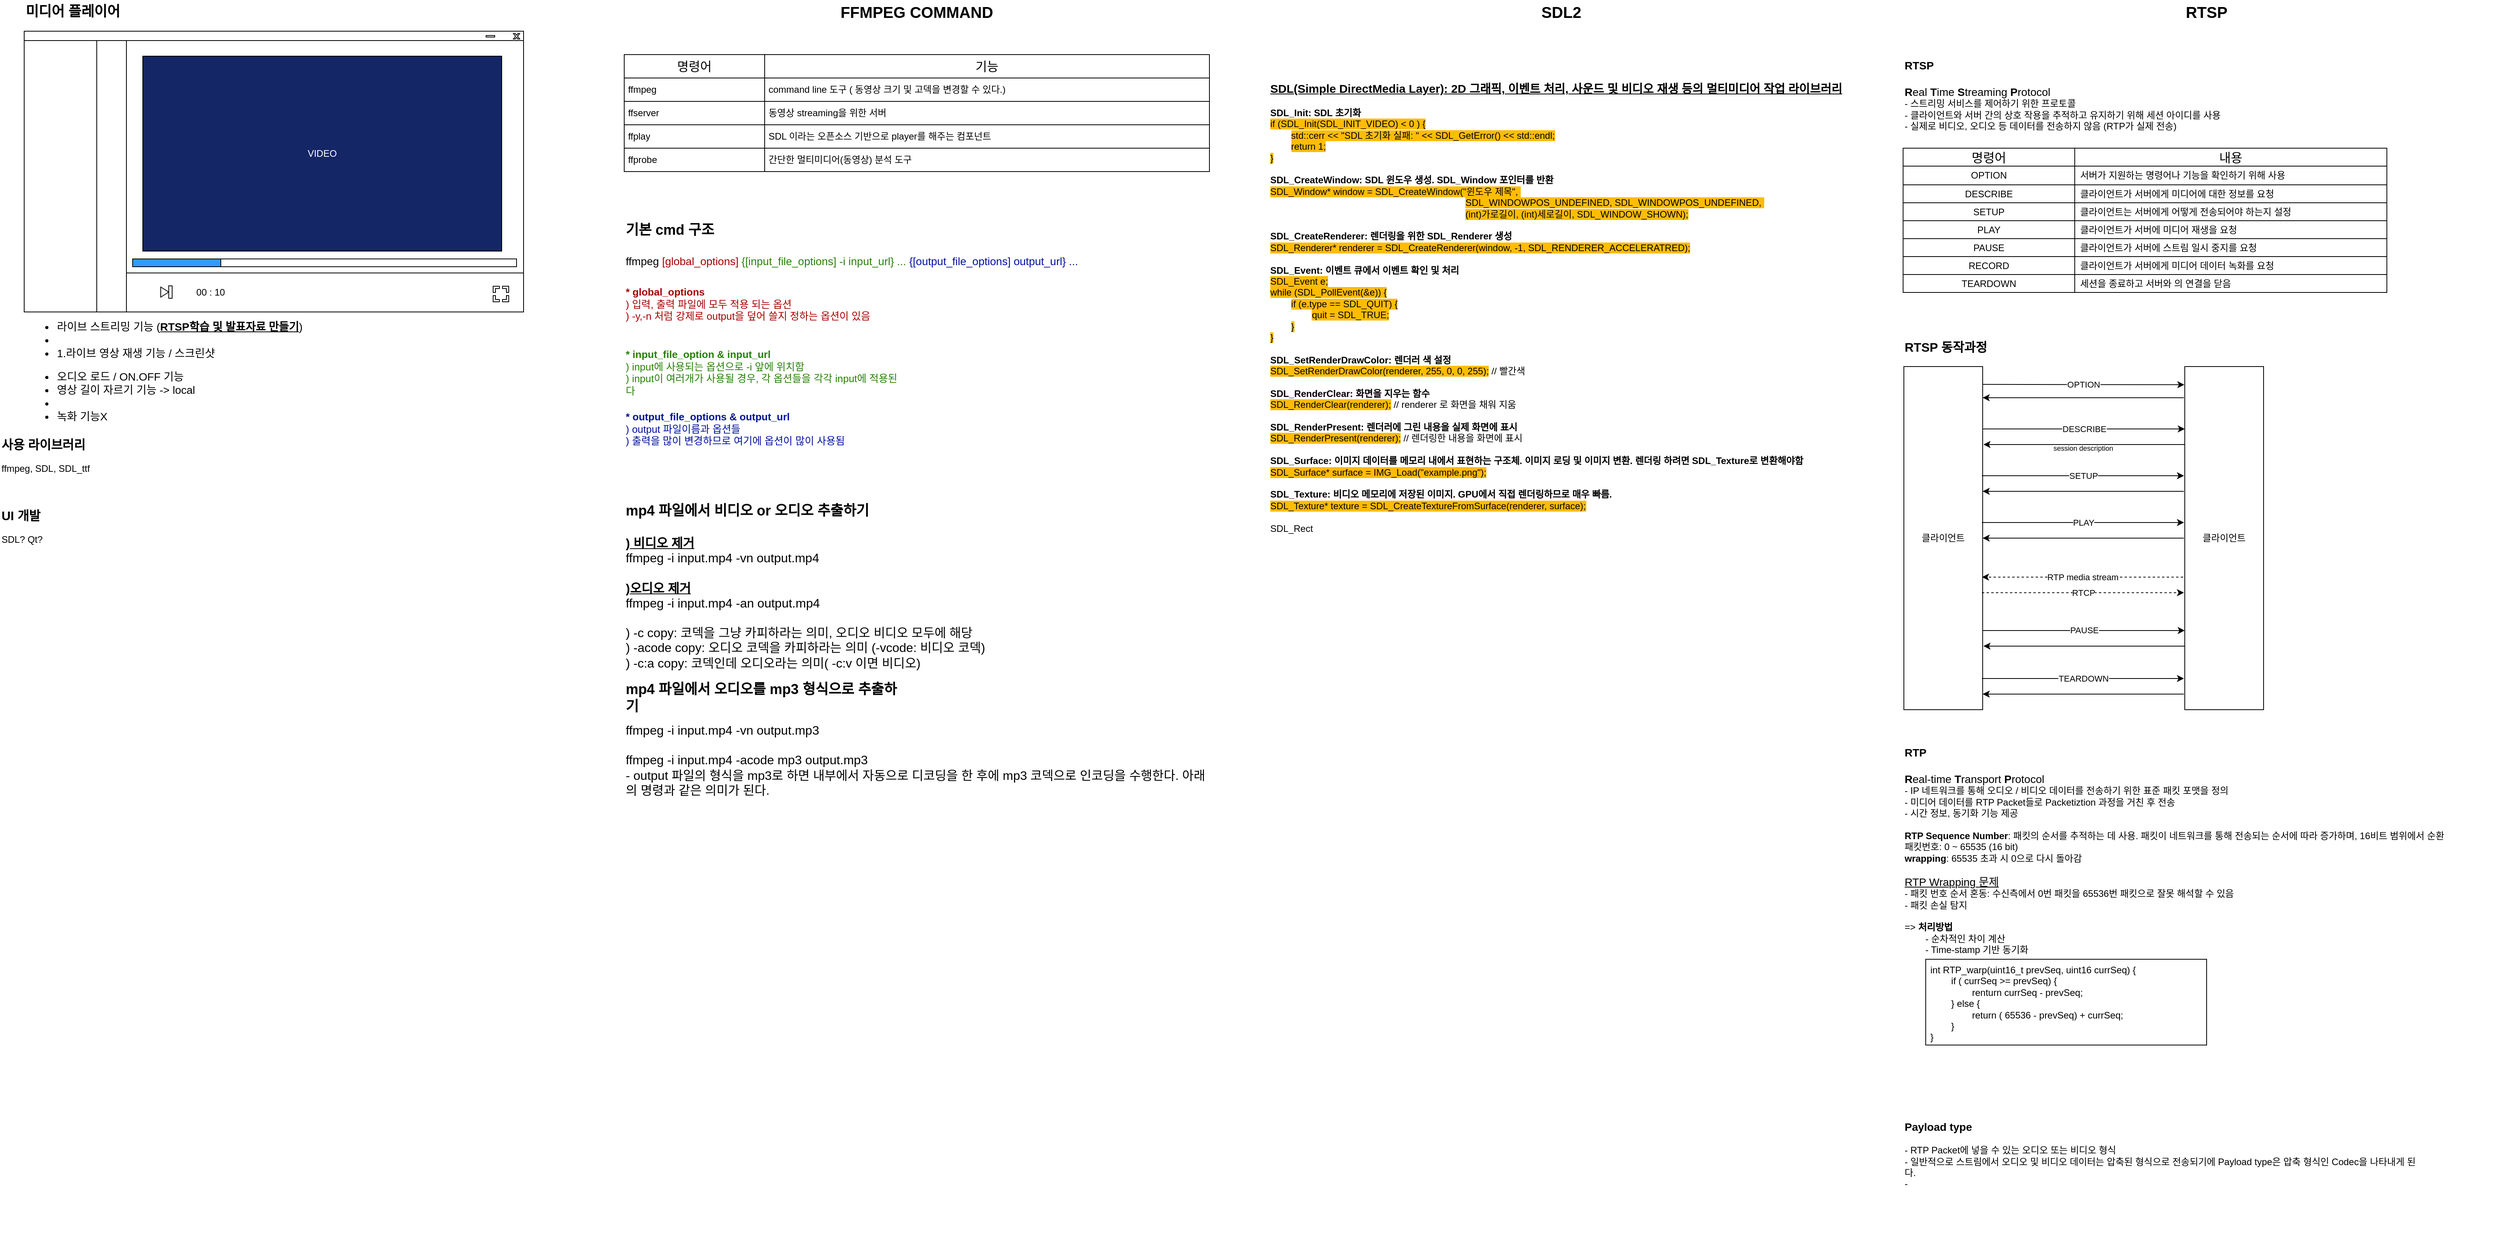 <mxfile version="24.8.6">
  <diagram name="페이지-1" id="8cRWzu_WHAwFlIVNXjVE">
    <mxGraphModel dx="1567" dy="567" grid="1" gridSize="10" guides="1" tooltips="1" connect="1" arrows="1" fold="1" page="1" pageScale="1" pageWidth="827" pageHeight="1169" math="0" shadow="0">
      <root>
        <mxCell id="0" />
        <mxCell id="1" parent="0" />
        <mxCell id="ptMnUIj4V_PZviKKgXDt-1" value="FFMPEG COMMAND" style="text;html=1;align=center;verticalAlign=middle;whiteSpace=wrap;rounded=0;fontSize=20;fontStyle=1" parent="1" vertex="1">
          <mxGeometry x="40" y="50" width="750" height="30" as="geometry" />
        </mxCell>
        <mxCell id="ptMnUIj4V_PZviKKgXDt-3" value="" style="shape=table;startSize=0;container=1;collapsible=0;childLayout=tableLayout;fontSize=16;perimeterSpacing=1;" parent="1" vertex="1">
          <mxGeometry x="40" y="120" width="750" height="150" as="geometry" />
        </mxCell>
        <mxCell id="ptMnUIj4V_PZviKKgXDt-4" value="" style="shape=tableRow;horizontal=0;startSize=0;swimlaneHead=0;swimlaneBody=0;strokeColor=inherit;top=0;left=0;bottom=0;right=0;collapsible=0;dropTarget=0;fillColor=none;points=[[0,0.5],[1,0.5]];portConstraint=eastwest;fontSize=16;" parent="ptMnUIj4V_PZviKKgXDt-3" vertex="1">
          <mxGeometry width="750" height="30" as="geometry" />
        </mxCell>
        <mxCell id="ptMnUIj4V_PZviKKgXDt-5" value="명령어" style="shape=partialRectangle;html=1;whiteSpace=wrap;connectable=0;strokeColor=inherit;overflow=hidden;fillColor=none;top=0;left=0;bottom=0;right=0;pointerEvents=1;fontSize=16;" parent="ptMnUIj4V_PZviKKgXDt-4" vertex="1">
          <mxGeometry width="180" height="30" as="geometry">
            <mxRectangle width="180" height="30" as="alternateBounds" />
          </mxGeometry>
        </mxCell>
        <mxCell id="ptMnUIj4V_PZviKKgXDt-6" value="기능" style="shape=partialRectangle;html=1;whiteSpace=wrap;connectable=0;strokeColor=inherit;overflow=hidden;fillColor=none;top=0;left=0;bottom=0;right=0;pointerEvents=1;fontSize=16;" parent="ptMnUIj4V_PZviKKgXDt-4" vertex="1">
          <mxGeometry x="180" width="570" height="30" as="geometry">
            <mxRectangle width="570" height="30" as="alternateBounds" />
          </mxGeometry>
        </mxCell>
        <mxCell id="ptMnUIj4V_PZviKKgXDt-8" value="" style="shape=tableRow;horizontal=0;startSize=0;swimlaneHead=0;swimlaneBody=0;strokeColor=inherit;top=0;left=0;bottom=0;right=0;collapsible=0;dropTarget=0;fillColor=none;points=[[0,0.5],[1,0.5]];portConstraint=eastwest;fontSize=16;" parent="ptMnUIj4V_PZviKKgXDt-3" vertex="1">
          <mxGeometry y="30" width="750" height="30" as="geometry" />
        </mxCell>
        <mxCell id="ptMnUIj4V_PZviKKgXDt-9" value="ffmpeg" style="shape=partialRectangle;html=1;whiteSpace=wrap;connectable=0;strokeColor=inherit;overflow=hidden;fillColor=none;top=0;left=0;bottom=0;right=0;pointerEvents=1;fontSize=12;align=left;verticalAlign=middle;spacing=5;" parent="ptMnUIj4V_PZviKKgXDt-8" vertex="1">
          <mxGeometry width="180" height="30" as="geometry">
            <mxRectangle width="180" height="30" as="alternateBounds" />
          </mxGeometry>
        </mxCell>
        <mxCell id="ptMnUIj4V_PZviKKgXDt-10" value="command line 도구 ( 동영상 크기 및 고덱을 변경할 수 있다.)" style="shape=partialRectangle;html=1;whiteSpace=wrap;connectable=0;strokeColor=inherit;overflow=hidden;fillColor=none;top=0;left=0;bottom=0;right=0;pointerEvents=1;fontSize=12;align=left;verticalAlign=middle;spacing=5;" parent="ptMnUIj4V_PZviKKgXDt-8" vertex="1">
          <mxGeometry x="180" width="570" height="30" as="geometry">
            <mxRectangle width="570" height="30" as="alternateBounds" />
          </mxGeometry>
        </mxCell>
        <mxCell id="ptMnUIj4V_PZviKKgXDt-12" value="" style="shape=tableRow;horizontal=0;startSize=0;swimlaneHead=0;swimlaneBody=0;strokeColor=inherit;top=0;left=0;bottom=0;right=0;collapsible=0;dropTarget=0;fillColor=none;points=[[0,0.5],[1,0.5]];portConstraint=eastwest;fontSize=16;" parent="ptMnUIj4V_PZviKKgXDt-3" vertex="1">
          <mxGeometry y="60" width="750" height="30" as="geometry" />
        </mxCell>
        <mxCell id="ptMnUIj4V_PZviKKgXDt-13" value="ffserver" style="shape=partialRectangle;html=1;whiteSpace=wrap;connectable=0;strokeColor=inherit;overflow=hidden;fillColor=none;top=0;left=0;bottom=0;right=0;pointerEvents=1;fontSize=12;align=left;verticalAlign=middle;spacing=5;" parent="ptMnUIj4V_PZviKKgXDt-12" vertex="1">
          <mxGeometry width="180" height="30" as="geometry">
            <mxRectangle width="180" height="30" as="alternateBounds" />
          </mxGeometry>
        </mxCell>
        <mxCell id="ptMnUIj4V_PZviKKgXDt-14" value="동영상 streaming을 위한 서버" style="shape=partialRectangle;html=1;whiteSpace=wrap;connectable=0;strokeColor=inherit;overflow=hidden;fillColor=none;top=0;left=0;bottom=0;right=0;pointerEvents=1;fontSize=12;align=left;verticalAlign=middle;spacing=5;" parent="ptMnUIj4V_PZviKKgXDt-12" vertex="1">
          <mxGeometry x="180" width="570" height="30" as="geometry">
            <mxRectangle width="570" height="30" as="alternateBounds" />
          </mxGeometry>
        </mxCell>
        <mxCell id="ptMnUIj4V_PZviKKgXDt-16" style="shape=tableRow;horizontal=0;startSize=0;swimlaneHead=0;swimlaneBody=0;strokeColor=inherit;top=0;left=0;bottom=0;right=0;collapsible=0;dropTarget=0;fillColor=none;points=[[0,0.5],[1,0.5]];portConstraint=eastwest;fontSize=16;" parent="ptMnUIj4V_PZviKKgXDt-3" vertex="1">
          <mxGeometry y="90" width="750" height="30" as="geometry" />
        </mxCell>
        <mxCell id="ptMnUIj4V_PZviKKgXDt-17" value="ffplay" style="shape=partialRectangle;html=1;whiteSpace=wrap;connectable=0;strokeColor=inherit;overflow=hidden;fillColor=none;top=0;left=0;bottom=0;right=0;pointerEvents=1;fontSize=12;align=left;verticalAlign=middle;spacing=5;" parent="ptMnUIj4V_PZviKKgXDt-16" vertex="1">
          <mxGeometry width="180" height="30" as="geometry">
            <mxRectangle width="180" height="30" as="alternateBounds" />
          </mxGeometry>
        </mxCell>
        <mxCell id="ptMnUIj4V_PZviKKgXDt-18" value="SDL 이라는 오픈소스 기반으로 player를 해주는 컴포넌트" style="shape=partialRectangle;html=1;whiteSpace=wrap;connectable=0;strokeColor=inherit;overflow=hidden;fillColor=none;top=0;left=0;bottom=0;right=0;pointerEvents=1;fontSize=12;align=left;verticalAlign=middle;spacing=5;" parent="ptMnUIj4V_PZviKKgXDt-16" vertex="1">
          <mxGeometry x="180" width="570" height="30" as="geometry">
            <mxRectangle width="570" height="30" as="alternateBounds" />
          </mxGeometry>
        </mxCell>
        <mxCell id="ptMnUIj4V_PZviKKgXDt-20" style="shape=tableRow;horizontal=0;startSize=0;swimlaneHead=0;swimlaneBody=0;strokeColor=inherit;top=0;left=0;bottom=0;right=0;collapsible=0;dropTarget=0;fillColor=none;points=[[0,0.5],[1,0.5]];portConstraint=eastwest;fontSize=16;" parent="ptMnUIj4V_PZviKKgXDt-3" vertex="1">
          <mxGeometry y="120" width="750" height="30" as="geometry" />
        </mxCell>
        <mxCell id="ptMnUIj4V_PZviKKgXDt-21" value="ffprobe" style="shape=partialRectangle;html=1;whiteSpace=wrap;connectable=0;strokeColor=inherit;overflow=hidden;fillColor=none;top=0;left=0;bottom=0;right=0;pointerEvents=1;fontSize=12;align=left;verticalAlign=middle;spacing=5;" parent="ptMnUIj4V_PZviKKgXDt-20" vertex="1">
          <mxGeometry width="180" height="30" as="geometry">
            <mxRectangle width="180" height="30" as="alternateBounds" />
          </mxGeometry>
        </mxCell>
        <mxCell id="ptMnUIj4V_PZviKKgXDt-22" value="간단한 멀티미디어(동영상) 분석 도구" style="shape=partialRectangle;html=1;whiteSpace=wrap;connectable=0;strokeColor=inherit;overflow=hidden;fillColor=none;top=0;left=0;bottom=0;right=0;pointerEvents=1;fontSize=12;align=left;verticalAlign=middle;spacing=5;" parent="ptMnUIj4V_PZviKKgXDt-20" vertex="1">
          <mxGeometry x="180" width="570" height="30" as="geometry">
            <mxRectangle width="570" height="30" as="alternateBounds" />
          </mxGeometry>
        </mxCell>
        <mxCell id="ptMnUIj4V_PZviKKgXDt-76" value="기본 cmd 구조" style="text;html=1;align=left;verticalAlign=middle;whiteSpace=wrap;rounded=0;fontSize=18;fontStyle=1" parent="1" vertex="1">
          <mxGeometry x="40" y="330" width="120" height="30" as="geometry" />
        </mxCell>
        <mxCell id="ptMnUIj4V_PZviKKgXDt-77" value="ffmpeg &lt;font color=&quot;#a80000&quot;&gt;[global_options]&lt;/font&gt; &lt;font color=&quot;#278007&quot;&gt;{[input_file_options] -i input_url} ...&lt;/font&gt; &lt;font color=&quot;#00109e&quot;&gt;{[output_file_options] output_url} ...&lt;/font&gt;" style="text;html=1;align=left;verticalAlign=middle;whiteSpace=wrap;rounded=0;fontSize=14;" parent="1" vertex="1">
          <mxGeometry x="40" y="370" width="600" height="30" as="geometry" />
        </mxCell>
        <mxCell id="ptMnUIj4V_PZviKKgXDt-78" value="&lt;b&gt;* global_options&lt;/b&gt;&lt;div style=&quot;font-size: 13px;&quot;&gt;) 입력, 출력 파일에 모두 적용 되는 옵션&lt;/div&gt;&lt;div style=&quot;font-size: 13px;&quot;&gt;) -y,-n 처럼 강제로 output을 덮어 쓸지 정하는 옵션이 있음&lt;/div&gt;" style="text;html=1;align=left;verticalAlign=top;whiteSpace=wrap;rounded=0;fontColor=#a80000;fontSize=13;" parent="1" vertex="1">
          <mxGeometry x="40" y="410" width="360" height="70" as="geometry" />
        </mxCell>
        <mxCell id="ptMnUIj4V_PZviKKgXDt-79" value="&lt;b&gt;* input_file_option &amp;amp; input_url&lt;/b&gt;&lt;div&gt;) input에 사용되는 옵션으로 -i 앞에 위치함&lt;/div&gt;&lt;div&gt;) input이 여러개가 사용될 경우, 각 옵션들을 각각 input에 적용된다&lt;/div&gt;" style="text;html=1;align=left;verticalAlign=top;whiteSpace=wrap;rounded=0;fontSize=13;fontColor=#268006;" parent="1" vertex="1">
          <mxGeometry x="40" y="490" width="360" height="70" as="geometry" />
        </mxCell>
        <mxCell id="ptMnUIj4V_PZviKKgXDt-80" value="&lt;b&gt;* output_file_options &amp;amp; output_url&lt;/b&gt;&lt;div&gt;) output 파일이름과 옵션들&lt;/div&gt;&lt;div&gt;) 출력을 많이 변경하므로 여기에 옵션이 많이 사용됨&lt;/div&gt;" style="text;html=1;align=left;verticalAlign=top;whiteSpace=wrap;rounded=0;fontSize=13;fontColor=#00109d;" parent="1" vertex="1">
          <mxGeometry x="40" y="570" width="360" height="70" as="geometry" />
        </mxCell>
        <mxCell id="xB45A97ij3tuCxRrMWK4-1" value="mp4 파일에서 비디오 or 오디오 추출하기" style="text;html=1;align=left;verticalAlign=middle;whiteSpace=wrap;rounded=0;fontSize=18;fontStyle=1" parent="1" vertex="1">
          <mxGeometry x="40" y="690" width="320" height="30" as="geometry" />
        </mxCell>
        <mxCell id="xB45A97ij3tuCxRrMWK4-2" value="&lt;b style=&quot;font-size: 16px;&quot;&gt;&lt;u&gt;) 비디오 제거&lt;/u&gt;&lt;/b&gt;&lt;div style=&quot;font-size: 16px;&quot;&gt;ffmpeg -i input.mp4 -vn output.mp4&lt;/div&gt;&lt;div style=&quot;font-size: 16px;&quot;&gt;&lt;br&gt;&lt;/div&gt;&lt;div style=&quot;font-size: 16px;&quot;&gt;&lt;b&gt;&lt;u&gt;)오디오 제거&lt;/u&gt;&lt;/b&gt;&lt;/div&gt;&lt;div style=&quot;font-size: 16px;&quot;&gt;ffmpeg -i input.mp4 -an output.mp4&lt;/div&gt;&lt;div style=&quot;font-size: 16px;&quot;&gt;&lt;br&gt;&lt;/div&gt;&lt;div style=&quot;font-size: 16px;&quot;&gt;) -c copy: 코덱을 그냥 카피하라는 의미, 오디오 비디오 모두에 해당&lt;/div&gt;&lt;div style=&quot;font-size: 16px;&quot;&gt;) -acode copy: 오디오 코덱을 카피하라는 의미 (-vcode: 비디오 코덱)&lt;/div&gt;&lt;div style=&quot;font-size: 16px;&quot;&gt;) -c:a copy: 코덱인데 오디오라는 의미( -c:v 이면 비디오)&lt;/div&gt;" style="text;html=1;align=left;verticalAlign=top;whiteSpace=wrap;rounded=0;fontSize=16;" parent="1" vertex="1">
          <mxGeometry x="40" y="730" width="500" height="190" as="geometry" />
        </mxCell>
        <mxCell id="xB45A97ij3tuCxRrMWK4-4" value="mp4 파일에서 오디오를 mp3 형식으로 추출하기" style="text;html=1;align=left;verticalAlign=middle;whiteSpace=wrap;rounded=0;fontSize=18;fontStyle=1" parent="1" vertex="1">
          <mxGeometry x="40" y="930" width="360" height="30" as="geometry" />
        </mxCell>
        <mxCell id="xB45A97ij3tuCxRrMWK4-6" value="ffmpeg -i input.mp4 -vn output.mp3&lt;div&gt;&lt;br&gt;&lt;/div&gt;&lt;div&gt;ffmpeg -i input.mp4 -acode mp3 output.mp3&lt;/div&gt;&lt;div&gt;- output 파일의 형식을 mp3로 하면 내부에서 자동으로 디코딩을 한 후에 mp3 코덱으로 인코딩을 수행한다. 아래의 명령과 같은 의미가 된다.&lt;/div&gt;&lt;div&gt;&lt;br&gt;&lt;/div&gt;&lt;div&gt;&lt;br&gt;&lt;/div&gt;" style="text;html=1;align=left;verticalAlign=top;whiteSpace=wrap;rounded=0;fontSize=16;" parent="1" vertex="1">
          <mxGeometry x="40" y="970" width="750" height="190" as="geometry" />
        </mxCell>
        <mxCell id="B-xb9QJz0Q4Br1Rd_6FL-1" value="SDL2" style="text;html=1;align=center;verticalAlign=middle;whiteSpace=wrap;rounded=0;fontSize=20;fontStyle=1" vertex="1" parent="1">
          <mxGeometry x="866" y="50" width="750" height="30" as="geometry" />
        </mxCell>
        <mxCell id="B-xb9QJz0Q4Br1Rd_6FL-2" value="&lt;div style=&quot;line-height: 120%;&quot;&gt;&lt;b style=&quot;&quot;&gt;&lt;font size=&quot;1&quot; style=&quot;&quot;&gt;&lt;u style=&quot;font-size: 15px;&quot;&gt;SDL(Simple DirectMedia Layer): 2D 그래픽, 이벤트 처리, 사운드 및 비디오 재생 등의 멀티미디어 작업 라이브러리&lt;/u&gt;&lt;/font&gt;&lt;/b&gt;&lt;/div&gt;&lt;div style=&quot;line-height: 120%;&quot;&gt;&lt;font style=&quot;font-size: 12px;&quot;&gt;&lt;br&gt;&lt;/font&gt;&lt;/div&gt;&lt;div style=&quot;line-height: 120%;&quot;&gt;&lt;b&gt;&lt;font style=&quot;font-size: 12px;&quot;&gt;SDL_Init: SDL 초기화&lt;/font&gt;&lt;/b&gt;&lt;/div&gt;&lt;div style=&quot;line-height: 120%;&quot;&gt;&lt;span style=&quot;background-color: rgb(255, 188, 5);&quot;&gt;&lt;font style=&quot;font-size: 12px;&quot;&gt;if (SDL_Init(SDL_INIT_VIDEO) &amp;lt; 0 ) {&lt;/font&gt;&lt;/span&gt;&lt;/div&gt;&lt;div style=&quot;line-height: 120%;&quot;&gt;&lt;font style=&quot;font-size: 12px;&quot;&gt;&lt;span style=&quot;white-space: pre;&quot;&gt;&#x9;&lt;/span&gt;&lt;span style=&quot;background-color: rgb(255, 188, 5);&quot;&gt;std::cerr &amp;lt;&amp;lt; &quot;SDL 초기화 실패: &quot; &amp;lt;&amp;lt; SDL_GetError() &amp;lt;&amp;lt; std::endl;&lt;/span&gt;&lt;br&gt;&lt;/font&gt;&lt;/div&gt;&lt;div style=&quot;line-height: 120%;&quot;&gt;&lt;font style=&quot;font-size: 12px;&quot;&gt;&lt;span style=&quot;white-space: pre;&quot;&gt;&#x9;&lt;/span&gt;&lt;span style=&quot;background-color: rgb(255, 188, 5);&quot;&gt;return 1;&lt;/span&gt;&lt;br&gt;&lt;/font&gt;&lt;/div&gt;&lt;div style=&quot;line-height: 120%;&quot;&gt;&lt;span style=&quot;background-color: rgb(255, 188, 5);&quot;&gt;&lt;font style=&quot;font-size: 12px;&quot;&gt;}&lt;/font&gt;&lt;/span&gt;&lt;/div&gt;&lt;div style=&quot;line-height: 120%;&quot;&gt;&lt;font style=&quot;font-size: 12px;&quot;&gt;&lt;br&gt;&lt;/font&gt;&lt;/div&gt;&lt;b style=&quot;&quot;&gt;&lt;font style=&quot;font-size: 12px;&quot;&gt;SDL_CreateWindow: SDL 윈도우 생성. SDL_Window 포인터를 반환&lt;/font&gt;&lt;/b&gt;&lt;div style=&quot;line-height: 120%;&quot;&gt;&lt;font style=&quot;font-size: 12px; background-color: rgb(255, 188, 4);&quot;&gt;SDL_Window* window = SDL_CreateWindow(&quot;윈도우 제목&quot;,&amp;nbsp;&lt;/font&gt;&lt;/div&gt;&lt;div style=&quot;line-height: 120%;&quot;&gt;&lt;font style=&quot;font-size: 12px;&quot;&gt;&lt;span style=&quot;white-space: pre;&quot;&gt;&#x9;&lt;/span&gt;&lt;span style=&quot;white-space: pre;&quot;&gt;&#x9;&lt;/span&gt;&lt;span style=&quot;white-space: pre;&quot;&gt;&#x9;&lt;/span&gt;&lt;span style=&quot;white-space: pre;&quot;&gt;&#x9;&lt;/span&gt;&lt;span style=&quot;white-space: pre;&quot;&gt;&#x9;&lt;/span&gt;&lt;span style=&quot;white-space: pre;&quot;&gt;&#x9;&lt;/span&gt;&lt;span style=&quot;white-space: pre;&quot;&gt;&#x9;&lt;/span&gt;&lt;span style=&quot;white-space: pre;&quot;&gt;&#x9;&lt;/span&gt;&lt;span style=&quot;white-space: pre;&quot;&gt;&#x9;&lt;/span&gt;&amp;nbsp; &amp;nbsp;&lt;span style=&quot;background-color: rgb(255, 188, 4);&quot;&gt;SDL_WINDOWPOS_UNDEFINED, SDL_WINDOWPOS_UNDEFINED,&amp;nbsp;&lt;/span&gt;&lt;/font&gt;&lt;/div&gt;&lt;div style=&quot;line-height: 120%;&quot;&gt;&lt;font style=&quot;font-size: 12px;&quot;&gt;&lt;span style=&quot;white-space: pre;&quot;&gt;&#x9;&lt;/span&gt;&lt;span style=&quot;white-space: pre;&quot;&gt;&#x9;&lt;/span&gt;&lt;span style=&quot;white-space: pre;&quot;&gt;&#x9;&lt;/span&gt;&lt;span style=&quot;white-space: pre;&quot;&gt;&#x9;&lt;/span&gt;&lt;span style=&quot;white-space: pre;&quot;&gt;&#x9;&lt;/span&gt;&lt;span style=&quot;white-space: pre;&quot;&gt;&#x9;&lt;/span&gt;&lt;span style=&quot;white-space: pre;&quot;&gt;&#x9;&lt;/span&gt;&lt;span style=&quot;white-space: pre;&quot;&gt;&#x9;&lt;/span&gt;&lt;span style=&quot;white-space: pre;&quot;&gt;&#x9;&lt;/span&gt;&amp;nbsp; &amp;nbsp;&lt;span style=&quot;background-color: rgb(255, 188, 4);&quot;&gt;(int)가로길이, (int)세로길이, SDL_WINDOW_SHOWN);&lt;/span&gt;&lt;/font&gt;&lt;/div&gt;&lt;div style=&quot;line-height: 120%;&quot;&gt;&lt;font style=&quot;font-size: 12px;&quot;&gt;&lt;br&gt;&lt;/font&gt;&lt;div style=&quot;line-height: 120%;&quot;&gt;&lt;b&gt;&lt;font style=&quot;font-size: 12px;&quot;&gt;SDL_CreateRenderer: 렌더링을 위한 SDL_Renderer 생성&lt;/font&gt;&lt;/b&gt;&lt;/div&gt;&lt;div style=&quot;line-height: 120%;&quot;&gt;&lt;span style=&quot;background-color: rgb(255, 188, 4);&quot;&gt;SDL_Renderer* renderer = SDL_CreateRenderer(window, -1, SDL_RENDERER_ACCELERATRED);&lt;/span&gt;&lt;/div&gt;&lt;div style=&quot;line-height: 120%;&quot;&gt;&lt;font style=&quot;font-size: 12px;&quot;&gt;&lt;br&gt;&lt;/font&gt;&lt;/div&gt;&lt;div style=&quot;line-height: 120%;&quot;&gt;&lt;font style=&quot;font-size: 12px;&quot;&gt;&lt;b&gt;SDL_Event: 이벤트 큐에서 이벤트 확인 및 처리&lt;/b&gt;&lt;/font&gt;&lt;/div&gt;&lt;div style=&quot;line-height: 120%;&quot;&gt;&lt;span style=&quot;background-color: rgb(255, 188, 4);&quot;&gt;SDL_Event e;&lt;/span&gt;&lt;/div&gt;&lt;div style=&quot;line-height: 120%;&quot;&gt;&lt;span style=&quot;background-color: rgb(255, 188, 4);&quot;&gt;while (SDL_PollEvent(&amp;amp;e)) {&lt;/span&gt;&lt;/div&gt;&lt;div style=&quot;line-height: 120%;&quot;&gt;&lt;span style=&quot;white-space: pre;&quot;&gt;&#x9;&lt;/span&gt;&lt;span style=&quot;background-color: rgb(255, 188, 4);&quot;&gt;if (e.type == SDL_QUIT) {&lt;/span&gt;&lt;br&gt;&lt;/div&gt;&lt;div style=&quot;line-height: 120%;&quot;&gt;&lt;span style=&quot;white-space: pre;&quot;&gt;&#x9;&lt;/span&gt;&lt;span style=&quot;white-space: pre;&quot;&gt;&#x9;&lt;/span&gt;&lt;span style=&quot;background-color: rgb(255, 188, 4);&quot;&gt;quit = SDL_TRUE;&lt;/span&gt;&lt;br&gt;&lt;/div&gt;&lt;div style=&quot;line-height: 120%;&quot;&gt;&lt;span style=&quot;white-space: pre;&quot;&gt;&#x9;&lt;/span&gt;&lt;span style=&quot;background-color: rgb(255, 188, 4);&quot;&gt;}&lt;/span&gt;&lt;br&gt;&lt;/div&gt;&lt;div style=&quot;line-height: 120%;&quot;&gt;&lt;font style=&quot;font-size: 12px; background-color: rgb(255, 188, 4);&quot;&gt;}&lt;/font&gt;&lt;/div&gt;&lt;div style=&quot;line-height: 120%;&quot;&gt;&lt;font style=&quot;font-size: 12px;&quot;&gt;&lt;br&gt;&lt;/font&gt;&lt;/div&gt;&lt;div style=&quot;line-height: 120%;&quot;&gt;&lt;font style=&quot;font-size: 12px;&quot;&gt;&lt;b&gt;SDL_SetRenderDrawColor: 렌더러 색 설정&lt;/b&gt;&lt;/font&gt;&lt;/div&gt;&lt;div style=&quot;line-height: 120%;&quot;&gt;&lt;span style=&quot;background-color: rgb(255, 188, 4);&quot;&gt;SDL_SetRenderDrawColor(renderer, 255, 0, 0, 255);&lt;/span&gt; // 빨간색&lt;/div&gt;&lt;div style=&quot;line-height: 120%;&quot;&gt;&lt;br&gt;&lt;/div&gt;&lt;div style=&quot;line-height: 120%;&quot;&gt;&lt;b&gt;SDL_RenderClear: 화면을 지우는 함수&lt;/b&gt;&lt;/div&gt;&lt;div style=&quot;line-height: 120%;&quot;&gt;&lt;span style=&quot;background-color: rgb(255, 188, 4);&quot;&gt;SDL_RenderClear(renderer);&lt;/span&gt; // renderer 로 화면을 채워 지움&lt;/div&gt;&lt;div style=&quot;line-height: 120%;&quot;&gt;&lt;br&gt;&lt;/div&gt;&lt;div style=&quot;line-height: 120%;&quot;&gt;&lt;b&gt;SDL_RenderPresent: 렌더러에 그린 내용을 실제 화면에 표시&lt;/b&gt;&lt;/div&gt;&lt;div style=&quot;line-height: 120%;&quot;&gt;&lt;span style=&quot;background-color: rgb(255, 188, 4);&quot;&gt;SDL_RenderPresent(renderer);&lt;/span&gt; // 렌더링한 내용을 화면에 표시&lt;/div&gt;&lt;div style=&quot;line-height: 120%;&quot;&gt;&lt;font style=&quot;font-size: 12px;&quot;&gt;&lt;br&gt;&lt;/font&gt;&lt;/div&gt;&lt;div style=&quot;line-height: 120%;&quot;&gt;&lt;b&gt;SDL_Surface: 이미지 데이터를 메모리 내에서 표현하는 구조체. 이미지 로딩 및 이미지 변환. 렌더링 하려면 SDL_Texture로 변환해야함&lt;/b&gt;&lt;/div&gt;&lt;div style=&quot;line-height: 120%;&quot;&gt;&lt;span style=&quot;background-color: rgb(255, 188, 4);&quot;&gt;SDL_Surface* surface = IMG_Load(&quot;example.png&quot;);&lt;/span&gt;&lt;/div&gt;&lt;div style=&quot;line-height: 120%;&quot;&gt;&lt;font style=&quot;font-size: 12px;&quot;&gt;&lt;br&gt;&lt;/font&gt;&lt;/div&gt;&lt;div style=&quot;line-height: 120%;&quot;&gt;&lt;font style=&quot;font-size: 12px;&quot;&gt;&lt;b&gt;SDL_Texture: 비디오 메모리에 저장된 이미지. GPU에서 직접 렌더링하므로 매우 빠름.&lt;/b&gt;&lt;/font&gt;&lt;/div&gt;&lt;div style=&quot;line-height: 120%;&quot;&gt;&lt;font style=&quot;font-size: 12px; background-color: rgb(255, 188, 4);&quot;&gt;SDL_Texture* texture = SDL_CreateTextureFromSurface(renderer, surface);&lt;/font&gt;&lt;/div&gt;&lt;div style=&quot;line-height: 120%;&quot;&gt;&lt;font style=&quot;font-size: 12px;&quot;&gt;&lt;br&gt;&lt;/font&gt;&lt;/div&gt;&lt;div style=&quot;line-height: 120%;&quot;&gt;&lt;font style=&quot;font-size: 12px;&quot;&gt;SDL_Rect&lt;/font&gt;&lt;/div&gt;&lt;/div&gt;&lt;div style=&quot;line-height: 120%;&quot;&gt;&lt;font style=&quot;font-size: 12px;&quot;&gt;&lt;br&gt;&lt;/font&gt;&lt;/div&gt;&lt;div style=&quot;line-height: 120%;&quot;&gt;&lt;br&gt;&lt;/div&gt;" style="text;html=1;align=left;verticalAlign=middle;whiteSpace=wrap;rounded=0;" vertex="1" parent="1">
          <mxGeometry x="866" y="120" width="750" height="680" as="geometry" />
        </mxCell>
        <mxCell id="B-xb9QJz0Q4Br1Rd_6FL-3" value="" style="rounded=0;whiteSpace=wrap;html=1;" vertex="1" parent="1">
          <mxGeometry x="-729" y="90" width="640" height="360" as="geometry" />
        </mxCell>
        <mxCell id="B-xb9QJz0Q4Br1Rd_6FL-4" value="&lt;font color=&quot;#ffffff&quot;&gt;VIDEO&lt;/font&gt;" style="rounded=0;whiteSpace=wrap;html=1;labelBackgroundColor=none;fillColor=#152666;" vertex="1" parent="1">
          <mxGeometry x="-577" y="122" width="460" height="250" as="geometry" />
        </mxCell>
        <mxCell id="B-xb9QJz0Q4Br1Rd_6FL-5" value="" style="rounded=0;whiteSpace=wrap;html=1;" vertex="1" parent="1">
          <mxGeometry x="-599" y="400" width="510" height="50" as="geometry" />
        </mxCell>
        <mxCell id="B-xb9QJz0Q4Br1Rd_6FL-8" value="" style="group" vertex="1" connectable="0" parent="1">
          <mxGeometry x="-554" y="417" width="20.5" height="20" as="geometry" />
        </mxCell>
        <mxCell id="B-xb9QJz0Q4Br1Rd_6FL-6" value="" style="triangle;whiteSpace=wrap;html=1;" vertex="1" parent="B-xb9QJz0Q4Br1Rd_6FL-8">
          <mxGeometry y="1" width="10.24" height="13" as="geometry" />
        </mxCell>
        <mxCell id="B-xb9QJz0Q4Br1Rd_6FL-7" value="" style="rounded=0;whiteSpace=wrap;html=1;" vertex="1" parent="B-xb9QJz0Q4Br1Rd_6FL-8">
          <mxGeometry x="10.24" y="-0.5" width="4.4" height="16" as="geometry" />
        </mxCell>
        <mxCell id="B-xb9QJz0Q4Br1Rd_6FL-16" value="" style="rounded=0;whiteSpace=wrap;html=1;" vertex="1" parent="1">
          <mxGeometry x="-729" y="90" width="130" height="360" as="geometry" />
        </mxCell>
        <mxCell id="B-xb9QJz0Q4Br1Rd_6FL-19" value="" style="rounded=0;whiteSpace=wrap;html=1;" vertex="1" parent="1">
          <mxGeometry x="-590" y="382" width="492" height="10" as="geometry" />
        </mxCell>
        <mxCell id="B-xb9QJz0Q4Br1Rd_6FL-21" value="" style="rounded=0;whiteSpace=wrap;html=1;fillColor=#3399FF;" vertex="1" parent="1">
          <mxGeometry x="-590" y="382" width="113" height="10" as="geometry" />
        </mxCell>
        <mxCell id="B-xb9QJz0Q4Br1Rd_6FL-34" value="" style="rounded=0;whiteSpace=wrap;html=1;strokeWidth=1;perimeterSpacing=0;" vertex="1" parent="1">
          <mxGeometry x="-636" y="90" width="38" height="360" as="geometry" />
        </mxCell>
        <mxCell id="B-xb9QJz0Q4Br1Rd_6FL-29" value="" style="group" vertex="1" connectable="0" parent="1">
          <mxGeometry x="-128" y="417" width="20" height="20" as="geometry" />
        </mxCell>
        <mxCell id="B-xb9QJz0Q4Br1Rd_6FL-25" value="" style="shape=corner;whiteSpace=wrap;html=1;dx=3;dy=3;" vertex="1" parent="B-xb9QJz0Q4Br1Rd_6FL-29">
          <mxGeometry width="8" height="8" as="geometry" />
        </mxCell>
        <mxCell id="B-xb9QJz0Q4Br1Rd_6FL-26" value="" style="shape=corner;whiteSpace=wrap;html=1;dx=3;dy=3;rotation=90;" vertex="1" parent="B-xb9QJz0Q4Br1Rd_6FL-29">
          <mxGeometry x="12" width="8" height="8" as="geometry" />
        </mxCell>
        <mxCell id="B-xb9QJz0Q4Br1Rd_6FL-27" value="" style="shape=corner;whiteSpace=wrap;html=1;dx=3;dy=3;rotation=-90;" vertex="1" parent="B-xb9QJz0Q4Br1Rd_6FL-29">
          <mxGeometry y="12" width="8" height="8" as="geometry" />
        </mxCell>
        <mxCell id="B-xb9QJz0Q4Br1Rd_6FL-28" value="" style="shape=corner;whiteSpace=wrap;html=1;dx=3;dy=3;rotation=-180;" vertex="1" parent="B-xb9QJz0Q4Br1Rd_6FL-29">
          <mxGeometry x="12" y="12" width="8" height="8" as="geometry" />
        </mxCell>
        <mxCell id="B-xb9QJz0Q4Br1Rd_6FL-30" value="00 : 10" style="text;html=1;align=center;verticalAlign=middle;whiteSpace=wrap;rounded=0;" vertex="1" parent="1">
          <mxGeometry x="-520" y="415" width="60" height="20" as="geometry" />
        </mxCell>
        <mxCell id="B-xb9QJz0Q4Br1Rd_6FL-31" value="&lt;ul style=&quot;font-size: 14px;&quot;&gt;&lt;li&gt;라이브 스트리밍 기능 (&lt;b&gt;&lt;u&gt;RTSP학습 및 발표자료 만들기&lt;/u&gt;&lt;/b&gt;)&lt;/li&gt;&lt;li&gt;&lt;br&gt;&lt;/li&gt;&lt;li style=&quot;font-size: 14px;&quot;&gt;1.라이브 영상 재생 기능 / 스크린샷&lt;/li&gt;&lt;/ul&gt;&lt;ul style=&quot;font-size: 14px;&quot;&gt;&lt;li style=&quot;font-size: 14px;&quot;&gt;오디오 로드 / ON.OFF 기능&lt;/li&gt;&lt;li style=&quot;font-size: 14px;&quot;&gt;영상 길이 자르기 기능 -&amp;gt; local&lt;/li&gt;&lt;li style=&quot;font-size: 14px;&quot;&gt;&lt;br&gt;&lt;/li&gt;&lt;li style=&quot;font-size: 14px;&quot;&gt;녹화 기능X&lt;/li&gt;&lt;/ul&gt;" style="text;strokeColor=none;fillColor=none;html=1;whiteSpace=wrap;verticalAlign=top;overflow=hidden;fontSize=14;" vertex="1" parent="1">
          <mxGeometry x="-729" y="440" width="512" height="170" as="geometry" />
        </mxCell>
        <mxCell id="B-xb9QJz0Q4Br1Rd_6FL-23" value="" style="rounded=0;whiteSpace=wrap;html=1;" vertex="1" parent="1">
          <mxGeometry x="-729" y="90" width="640" height="12" as="geometry" />
        </mxCell>
        <mxCell id="B-xb9QJz0Q4Br1Rd_6FL-24" value="" style="verticalLabelPosition=bottom;verticalAlign=top;html=1;shape=mxgraph.basic.x" vertex="1" parent="1">
          <mxGeometry x="-102" y="93" width="8" height="7" as="geometry" />
        </mxCell>
        <mxCell id="B-xb9QJz0Q4Br1Rd_6FL-32" value="" style="rounded=0;whiteSpace=wrap;html=1;" vertex="1" parent="1">
          <mxGeometry x="-137" y="95.5" width="11" height="2" as="geometry" />
        </mxCell>
        <mxCell id="B-xb9QJz0Q4Br1Rd_6FL-48" value="미디어 플레이어" style="text;html=1;align=left;verticalAlign=middle;whiteSpace=wrap;rounded=0;fontStyle=1;fontSize=18;" vertex="1" parent="1">
          <mxGeometry x="-729" y="50" width="182" height="30" as="geometry" />
        </mxCell>
        <mxCell id="B-xb9QJz0Q4Br1Rd_6FL-49" value="&lt;b&gt;&lt;font style=&quot;font-size: 16px;&quot;&gt;사용 라이브러리&lt;/font&gt;&lt;/b&gt;&lt;div&gt;&lt;div&gt;&lt;br&gt;&lt;/div&gt;&lt;div&gt;ffmpeg, SDL, SDL_ttf&lt;/div&gt;&lt;/div&gt;" style="text;html=1;align=left;verticalAlign=middle;whiteSpace=wrap;rounded=0;" vertex="1" parent="1">
          <mxGeometry x="-760" y="609" width="490" height="50" as="geometry" />
        </mxCell>
        <mxCell id="B-xb9QJz0Q4Br1Rd_6FL-50" value="&lt;div&gt;&lt;b&gt;&lt;font style=&quot;font-size: 16px;&quot;&gt;UI 개발&lt;/font&gt;&lt;/b&gt;&lt;/div&gt;&lt;div&gt;&lt;br&gt;&lt;/div&gt;SDL? Qt?" style="text;html=1;align=left;verticalAlign=middle;whiteSpace=wrap;rounded=0;" vertex="1" parent="1">
          <mxGeometry x="-760" y="689" width="383" height="71" as="geometry" />
        </mxCell>
        <mxCell id="B-xb9QJz0Q4Br1Rd_6FL-54" value="RTSP" style="text;html=1;align=center;verticalAlign=middle;whiteSpace=wrap;rounded=0;fontSize=20;fontStyle=1" vertex="1" parent="1">
          <mxGeometry x="1693" y="50" width="750" height="30" as="geometry" />
        </mxCell>
        <mxCell id="B-xb9QJz0Q4Br1Rd_6FL-55" value="&lt;div&gt;&lt;b style=&quot;font-size: 14px; background-color: initial;&quot;&gt;RTSP&lt;/b&gt;&lt;/div&gt;&lt;b style=&quot;font-size: 14px; background-color: initial;&quot;&gt;&lt;div&gt;&lt;b style=&quot;font-size: 14px; background-color: initial;&quot;&gt;&lt;br&gt;&lt;/b&gt;&lt;/div&gt;R&lt;/b&gt;&lt;span style=&quot;font-size: 14px; background-color: initial;&quot;&gt;eal &lt;/span&gt;&lt;b style=&quot;font-size: 14px; background-color: initial;&quot;&gt;T&lt;/b&gt;&lt;span style=&quot;font-size: 14px; background-color: initial;&quot;&gt;ime &lt;/span&gt;&lt;b style=&quot;font-size: 14px; background-color: initial;&quot;&gt;S&lt;/b&gt;&lt;span style=&quot;font-size: 14px; background-color: initial;&quot;&gt;treaming &lt;/span&gt;&lt;b style=&quot;font-size: 14px; background-color: initial;&quot;&gt;P&lt;/b&gt;&lt;span style=&quot;font-size: 14px; background-color: initial;&quot;&gt;rotocol&lt;/span&gt;&lt;div&gt;&lt;div&gt;- 스트리밍 서비스를 제어하기 위한 프로토콜&lt;/div&gt;&lt;div&gt;- 클라이언트와 서버 간의 상호 작용을 추적하고 유지하기 위해 세션 아이디를 사용&lt;/div&gt;&lt;div&gt;- 실제로 비디오, 오디오 등 데이터를 전송하지 않음 (RTP가 실제 전송)&lt;/div&gt;&lt;div&gt;&lt;br&gt;&lt;/div&gt;&lt;/div&gt;" style="text;html=1;align=left;verticalAlign=top;whiteSpace=wrap;rounded=0;" vertex="1" parent="1">
          <mxGeometry x="1679" y="119" width="760" height="111" as="geometry" />
        </mxCell>
        <mxCell id="B-xb9QJz0Q4Br1Rd_6FL-56" value="" style="shape=table;startSize=0;container=1;collapsible=0;childLayout=tableLayout;fontSize=16;" vertex="1" parent="1">
          <mxGeometry x="1679" y="240" width="620" height="185" as="geometry" />
        </mxCell>
        <mxCell id="B-xb9QJz0Q4Br1Rd_6FL-57" value="" style="shape=tableRow;horizontal=0;startSize=0;swimlaneHead=0;swimlaneBody=0;strokeColor=inherit;top=0;left=0;bottom=0;right=0;collapsible=0;dropTarget=0;fillColor=none;points=[[0,0.5],[1,0.5]];portConstraint=eastwest;fontSize=16;" vertex="1" parent="B-xb9QJz0Q4Br1Rd_6FL-56">
          <mxGeometry width="620" height="23" as="geometry" />
        </mxCell>
        <mxCell id="B-xb9QJz0Q4Br1Rd_6FL-58" value="명령어" style="shape=partialRectangle;html=1;whiteSpace=wrap;connectable=0;strokeColor=inherit;overflow=hidden;fillColor=none;top=0;left=0;bottom=0;right=0;pointerEvents=1;fontSize=16;" vertex="1" parent="B-xb9QJz0Q4Br1Rd_6FL-57">
          <mxGeometry width="220" height="23" as="geometry">
            <mxRectangle width="220" height="23" as="alternateBounds" />
          </mxGeometry>
        </mxCell>
        <mxCell id="B-xb9QJz0Q4Br1Rd_6FL-59" value="내용" style="shape=partialRectangle;html=1;whiteSpace=wrap;connectable=0;strokeColor=inherit;overflow=hidden;fillColor=none;top=0;left=0;bottom=0;right=0;pointerEvents=1;fontSize=16;" vertex="1" parent="B-xb9QJz0Q4Br1Rd_6FL-57">
          <mxGeometry x="220" width="400" height="23" as="geometry">
            <mxRectangle width="400" height="23" as="alternateBounds" />
          </mxGeometry>
        </mxCell>
        <mxCell id="B-xb9QJz0Q4Br1Rd_6FL-61" value="" style="shape=tableRow;horizontal=0;startSize=0;swimlaneHead=0;swimlaneBody=0;strokeColor=inherit;top=0;left=0;bottom=0;right=0;collapsible=0;dropTarget=0;fillColor=none;points=[[0,0.5],[1,0.5]];portConstraint=eastwest;fontSize=16;" vertex="1" parent="B-xb9QJz0Q4Br1Rd_6FL-56">
          <mxGeometry y="23" width="620" height="24" as="geometry" />
        </mxCell>
        <mxCell id="B-xb9QJz0Q4Br1Rd_6FL-62" value="OPTION" style="shape=partialRectangle;html=1;whiteSpace=wrap;connectable=0;strokeColor=inherit;overflow=hidden;fillColor=none;top=0;left=0;bottom=0;right=0;pointerEvents=1;fontSize=12;" vertex="1" parent="B-xb9QJz0Q4Br1Rd_6FL-61">
          <mxGeometry width="220" height="24" as="geometry">
            <mxRectangle width="220" height="24" as="alternateBounds" />
          </mxGeometry>
        </mxCell>
        <mxCell id="B-xb9QJz0Q4Br1Rd_6FL-63" value="서버가 지원하는 명령어나 기능을 확인하기 위해 사용" style="shape=partialRectangle;html=1;whiteSpace=wrap;connectable=0;strokeColor=inherit;overflow=hidden;fillColor=none;top=0;left=0;bottom=0;right=0;pointerEvents=1;fontSize=12;align=left;spacingLeft=5;" vertex="1" parent="B-xb9QJz0Q4Br1Rd_6FL-61">
          <mxGeometry x="220" width="400" height="24" as="geometry">
            <mxRectangle width="400" height="24" as="alternateBounds" />
          </mxGeometry>
        </mxCell>
        <mxCell id="B-xb9QJz0Q4Br1Rd_6FL-65" value="" style="shape=tableRow;horizontal=0;startSize=0;swimlaneHead=0;swimlaneBody=0;strokeColor=inherit;top=0;left=0;bottom=0;right=0;collapsible=0;dropTarget=0;fillColor=none;points=[[0,0.5],[1,0.5]];portConstraint=eastwest;fontSize=16;" vertex="1" parent="B-xb9QJz0Q4Br1Rd_6FL-56">
          <mxGeometry y="47" width="620" height="23" as="geometry" />
        </mxCell>
        <mxCell id="B-xb9QJz0Q4Br1Rd_6FL-66" value="DESCRIBE" style="shape=partialRectangle;html=1;whiteSpace=wrap;connectable=0;strokeColor=inherit;overflow=hidden;fillColor=none;top=0;left=0;bottom=0;right=0;pointerEvents=1;fontSize=12;" vertex="1" parent="B-xb9QJz0Q4Br1Rd_6FL-65">
          <mxGeometry width="220" height="23" as="geometry">
            <mxRectangle width="220" height="23" as="alternateBounds" />
          </mxGeometry>
        </mxCell>
        <mxCell id="B-xb9QJz0Q4Br1Rd_6FL-67" value="클라이언트가 서버에게 미디어에 대한 정보를 요청" style="shape=partialRectangle;html=1;whiteSpace=wrap;connectable=0;strokeColor=inherit;overflow=hidden;fillColor=none;top=0;left=0;bottom=0;right=0;pointerEvents=1;fontSize=12;align=left;spacingLeft=5;" vertex="1" parent="B-xb9QJz0Q4Br1Rd_6FL-65">
          <mxGeometry x="220" width="400" height="23" as="geometry">
            <mxRectangle width="400" height="23" as="alternateBounds" />
          </mxGeometry>
        </mxCell>
        <mxCell id="B-xb9QJz0Q4Br1Rd_6FL-84" style="shape=tableRow;horizontal=0;startSize=0;swimlaneHead=0;swimlaneBody=0;strokeColor=inherit;top=0;left=0;bottom=0;right=0;collapsible=0;dropTarget=0;fillColor=none;points=[[0,0.5],[1,0.5]];portConstraint=eastwest;fontSize=16;" vertex="1" parent="B-xb9QJz0Q4Br1Rd_6FL-56">
          <mxGeometry y="70" width="620" height="23" as="geometry" />
        </mxCell>
        <mxCell id="B-xb9QJz0Q4Br1Rd_6FL-85" value="SETUP" style="shape=partialRectangle;html=1;whiteSpace=wrap;connectable=0;strokeColor=inherit;overflow=hidden;fillColor=none;top=0;left=0;bottom=0;right=0;pointerEvents=1;fontSize=12;" vertex="1" parent="B-xb9QJz0Q4Br1Rd_6FL-84">
          <mxGeometry width="220" height="23" as="geometry">
            <mxRectangle width="220" height="23" as="alternateBounds" />
          </mxGeometry>
        </mxCell>
        <mxCell id="B-xb9QJz0Q4Br1Rd_6FL-86" value="클라이언트는 서버에게 어떻게 전송되어야 하는지 설정" style="shape=partialRectangle;html=1;whiteSpace=wrap;connectable=0;strokeColor=inherit;overflow=hidden;fillColor=none;top=0;left=0;bottom=0;right=0;pointerEvents=1;fontSize=12;align=left;spacingLeft=5;" vertex="1" parent="B-xb9QJz0Q4Br1Rd_6FL-84">
          <mxGeometry x="220" width="400" height="23" as="geometry">
            <mxRectangle width="400" height="23" as="alternateBounds" />
          </mxGeometry>
        </mxCell>
        <mxCell id="B-xb9QJz0Q4Br1Rd_6FL-81" style="shape=tableRow;horizontal=0;startSize=0;swimlaneHead=0;swimlaneBody=0;strokeColor=inherit;top=0;left=0;bottom=0;right=0;collapsible=0;dropTarget=0;fillColor=none;points=[[0,0.5],[1,0.5]];portConstraint=eastwest;fontSize=16;" vertex="1" parent="B-xb9QJz0Q4Br1Rd_6FL-56">
          <mxGeometry y="93" width="620" height="23" as="geometry" />
        </mxCell>
        <mxCell id="B-xb9QJz0Q4Br1Rd_6FL-82" value="PLAY" style="shape=partialRectangle;html=1;whiteSpace=wrap;connectable=0;strokeColor=inherit;overflow=hidden;fillColor=none;top=0;left=0;bottom=0;right=0;pointerEvents=1;fontSize=12;" vertex="1" parent="B-xb9QJz0Q4Br1Rd_6FL-81">
          <mxGeometry width="220" height="23" as="geometry">
            <mxRectangle width="220" height="23" as="alternateBounds" />
          </mxGeometry>
        </mxCell>
        <mxCell id="B-xb9QJz0Q4Br1Rd_6FL-83" value="클라이언트가 서버에 미디어 재생을 요청" style="shape=partialRectangle;html=1;whiteSpace=wrap;connectable=0;strokeColor=inherit;overflow=hidden;fillColor=none;top=0;left=0;bottom=0;right=0;pointerEvents=1;fontSize=12;align=left;spacingLeft=5;" vertex="1" parent="B-xb9QJz0Q4Br1Rd_6FL-81">
          <mxGeometry x="220" width="400" height="23" as="geometry">
            <mxRectangle width="400" height="23" as="alternateBounds" />
          </mxGeometry>
        </mxCell>
        <mxCell id="B-xb9QJz0Q4Br1Rd_6FL-78" style="shape=tableRow;horizontal=0;startSize=0;swimlaneHead=0;swimlaneBody=0;strokeColor=inherit;top=0;left=0;bottom=0;right=0;collapsible=0;dropTarget=0;fillColor=none;points=[[0,0.5],[1,0.5]];portConstraint=eastwest;fontSize=16;" vertex="1" parent="B-xb9QJz0Q4Br1Rd_6FL-56">
          <mxGeometry y="116" width="620" height="23" as="geometry" />
        </mxCell>
        <mxCell id="B-xb9QJz0Q4Br1Rd_6FL-79" value="PAUSE" style="shape=partialRectangle;html=1;whiteSpace=wrap;connectable=0;strokeColor=inherit;overflow=hidden;fillColor=none;top=0;left=0;bottom=0;right=0;pointerEvents=1;fontSize=12;" vertex="1" parent="B-xb9QJz0Q4Br1Rd_6FL-78">
          <mxGeometry width="220" height="23" as="geometry">
            <mxRectangle width="220" height="23" as="alternateBounds" />
          </mxGeometry>
        </mxCell>
        <mxCell id="B-xb9QJz0Q4Br1Rd_6FL-80" value="클라이언트가 서버에 스트림 일시 중지를 요청" style="shape=partialRectangle;html=1;whiteSpace=wrap;connectable=0;strokeColor=inherit;overflow=hidden;fillColor=none;top=0;left=0;bottom=0;right=0;pointerEvents=1;fontSize=12;align=left;spacingLeft=5;" vertex="1" parent="B-xb9QJz0Q4Br1Rd_6FL-78">
          <mxGeometry x="220" width="400" height="23" as="geometry">
            <mxRectangle width="400" height="23" as="alternateBounds" />
          </mxGeometry>
        </mxCell>
        <mxCell id="B-xb9QJz0Q4Br1Rd_6FL-75" style="shape=tableRow;horizontal=0;startSize=0;swimlaneHead=0;swimlaneBody=0;strokeColor=inherit;top=0;left=0;bottom=0;right=0;collapsible=0;dropTarget=0;fillColor=none;points=[[0,0.5],[1,0.5]];portConstraint=eastwest;fontSize=16;" vertex="1" parent="B-xb9QJz0Q4Br1Rd_6FL-56">
          <mxGeometry y="139" width="620" height="23" as="geometry" />
        </mxCell>
        <mxCell id="B-xb9QJz0Q4Br1Rd_6FL-76" value="RECORD" style="shape=partialRectangle;html=1;whiteSpace=wrap;connectable=0;strokeColor=inherit;overflow=hidden;fillColor=none;top=0;left=0;bottom=0;right=0;pointerEvents=1;fontSize=12;" vertex="1" parent="B-xb9QJz0Q4Br1Rd_6FL-75">
          <mxGeometry width="220" height="23" as="geometry">
            <mxRectangle width="220" height="23" as="alternateBounds" />
          </mxGeometry>
        </mxCell>
        <mxCell id="B-xb9QJz0Q4Br1Rd_6FL-77" value="클라이언트가 서버에게 미디어 데이터 녹화를 요청" style="shape=partialRectangle;html=1;whiteSpace=wrap;connectable=0;strokeColor=inherit;overflow=hidden;fillColor=none;top=0;left=0;bottom=0;right=0;pointerEvents=1;fontSize=12;align=left;spacingLeft=5;" vertex="1" parent="B-xb9QJz0Q4Br1Rd_6FL-75">
          <mxGeometry x="220" width="400" height="23" as="geometry">
            <mxRectangle width="400" height="23" as="alternateBounds" />
          </mxGeometry>
        </mxCell>
        <mxCell id="B-xb9QJz0Q4Br1Rd_6FL-72" style="shape=tableRow;horizontal=0;startSize=0;swimlaneHead=0;swimlaneBody=0;strokeColor=inherit;top=0;left=0;bottom=0;right=0;collapsible=0;dropTarget=0;fillColor=none;points=[[0,0.5],[1,0.5]];portConstraint=eastwest;fontSize=16;" vertex="1" parent="B-xb9QJz0Q4Br1Rd_6FL-56">
          <mxGeometry y="162" width="620" height="23" as="geometry" />
        </mxCell>
        <mxCell id="B-xb9QJz0Q4Br1Rd_6FL-73" value="TEARDOWN" style="shape=partialRectangle;html=1;whiteSpace=wrap;connectable=0;strokeColor=inherit;overflow=hidden;fillColor=none;top=0;left=0;bottom=0;right=0;pointerEvents=1;fontSize=12;" vertex="1" parent="B-xb9QJz0Q4Br1Rd_6FL-72">
          <mxGeometry width="220" height="23" as="geometry">
            <mxRectangle width="220" height="23" as="alternateBounds" />
          </mxGeometry>
        </mxCell>
        <mxCell id="B-xb9QJz0Q4Br1Rd_6FL-74" value="세션을 종료하고 서버와 의 연결을 닫음" style="shape=partialRectangle;html=1;whiteSpace=wrap;connectable=0;strokeColor=inherit;overflow=hidden;fillColor=none;top=0;left=0;bottom=0;right=0;pointerEvents=1;fontSize=12;align=left;spacingLeft=5;" vertex="1" parent="B-xb9QJz0Q4Br1Rd_6FL-72">
          <mxGeometry x="220" width="400" height="23" as="geometry">
            <mxRectangle width="400" height="23" as="alternateBounds" />
          </mxGeometry>
        </mxCell>
        <mxCell id="B-xb9QJz0Q4Br1Rd_6FL-87" value="클라이언트" style="rounded=0;whiteSpace=wrap;html=1;" vertex="1" parent="1">
          <mxGeometry x="1680" y="520" width="101" height="440" as="geometry" />
        </mxCell>
        <mxCell id="B-xb9QJz0Q4Br1Rd_6FL-89" value="클라이언트" style="rounded=0;whiteSpace=wrap;html=1;" vertex="1" parent="1">
          <mxGeometry x="2040" y="520" width="101" height="440" as="geometry" />
        </mxCell>
        <mxCell id="B-xb9QJz0Q4Br1Rd_6FL-90" value="OPTION" style="endArrow=classic;html=1;rounded=0;exitX=0.995;exitY=0.052;exitDx=0;exitDy=0;exitPerimeter=0;entryX=-0.005;entryY=0.053;entryDx=0;entryDy=0;entryPerimeter=0;" edge="1" parent="1" source="B-xb9QJz0Q4Br1Rd_6FL-87" target="B-xb9QJz0Q4Br1Rd_6FL-89">
          <mxGeometry width="50" height="50" relative="1" as="geometry">
            <mxPoint x="1870" y="770" as="sourcePoint" />
            <mxPoint x="2040" y="540" as="targetPoint" />
          </mxGeometry>
        </mxCell>
        <mxCell id="B-xb9QJz0Q4Br1Rd_6FL-91" value="" style="endArrow=classic;html=1;rounded=0;exitX=-0.018;exitY=0.147;exitDx=0;exitDy=0;exitPerimeter=0;entryX=0.994;entryY=0.147;entryDx=0;entryDy=0;entryPerimeter=0;" edge="1" parent="1">
          <mxGeometry width="50" height="50" relative="1" as="geometry">
            <mxPoint x="2038.792" y="559.995" as="sourcePoint" />
            <mxPoint x="1781.004" y="559.995" as="targetPoint" />
          </mxGeometry>
        </mxCell>
        <mxCell id="B-xb9QJz0Q4Br1Rd_6FL-92" value="DESCRIBE" style="endArrow=classic;html=1;rounded=0;exitX=0.995;exitY=0.052;exitDx=0;exitDy=0;exitPerimeter=0;entryX=-0.005;entryY=0.053;entryDx=0;entryDy=0;entryPerimeter=0;" edge="1" parent="1">
          <mxGeometry width="50" height="50" relative="1" as="geometry">
            <mxPoint x="1781" y="600" as="sourcePoint" />
            <mxPoint x="2040" y="600" as="targetPoint" />
          </mxGeometry>
        </mxCell>
        <mxCell id="B-xb9QJz0Q4Br1Rd_6FL-93" value="" style="endArrow=classic;html=1;rounded=0;exitX=-0.018;exitY=0.147;exitDx=0;exitDy=0;exitPerimeter=0;entryX=0.994;entryY=0.147;entryDx=0;entryDy=0;entryPerimeter=0;" edge="1" parent="1">
          <mxGeometry width="50" height="50" relative="1" as="geometry">
            <mxPoint x="2039.792" y="619.995" as="sourcePoint" />
            <mxPoint x="1782.004" y="619.995" as="targetPoint" />
          </mxGeometry>
        </mxCell>
        <mxCell id="B-xb9QJz0Q4Br1Rd_6FL-94" value="session description" style="text;html=1;align=center;verticalAlign=middle;whiteSpace=wrap;rounded=0;fontSize=9;" vertex="1" parent="1">
          <mxGeometry x="1865" y="619.5" width="90" height="10" as="geometry" />
        </mxCell>
        <mxCell id="B-xb9QJz0Q4Br1Rd_6FL-95" value="SETUP" style="endArrow=classic;html=1;rounded=0;exitX=0.995;exitY=0.052;exitDx=0;exitDy=0;exitPerimeter=0;entryX=-0.005;entryY=0.053;entryDx=0;entryDy=0;entryPerimeter=0;" edge="1" parent="1">
          <mxGeometry width="50" height="50" relative="1" as="geometry">
            <mxPoint x="1780" y="660" as="sourcePoint" />
            <mxPoint x="2039" y="660" as="targetPoint" />
          </mxGeometry>
        </mxCell>
        <mxCell id="B-xb9QJz0Q4Br1Rd_6FL-96" value="" style="endArrow=classic;html=1;rounded=0;exitX=-0.018;exitY=0.147;exitDx=0;exitDy=0;exitPerimeter=0;entryX=0.994;entryY=0.147;entryDx=0;entryDy=0;entryPerimeter=0;" edge="1" parent="1">
          <mxGeometry width="50" height="50" relative="1" as="geometry">
            <mxPoint x="2038.792" y="679.995" as="sourcePoint" />
            <mxPoint x="1781.004" y="679.995" as="targetPoint" />
          </mxGeometry>
        </mxCell>
        <mxCell id="B-xb9QJz0Q4Br1Rd_6FL-97" value="PLAY" style="endArrow=classic;html=1;rounded=0;exitX=0.995;exitY=0.052;exitDx=0;exitDy=0;exitPerimeter=0;entryX=-0.005;entryY=0.053;entryDx=0;entryDy=0;entryPerimeter=0;" edge="1" parent="1">
          <mxGeometry width="50" height="50" relative="1" as="geometry">
            <mxPoint x="1780" y="720" as="sourcePoint" />
            <mxPoint x="2039" y="720" as="targetPoint" />
          </mxGeometry>
        </mxCell>
        <mxCell id="B-xb9QJz0Q4Br1Rd_6FL-98" value="" style="endArrow=classic;html=1;rounded=0;exitX=-0.018;exitY=0.147;exitDx=0;exitDy=0;exitPerimeter=0;entryX=0.994;entryY=0.147;entryDx=0;entryDy=0;entryPerimeter=0;" edge="1" parent="1">
          <mxGeometry width="50" height="50" relative="1" as="geometry">
            <mxPoint x="2038.792" y="739.995" as="sourcePoint" />
            <mxPoint x="1781.004" y="739.995" as="targetPoint" />
          </mxGeometry>
        </mxCell>
        <mxCell id="B-xb9QJz0Q4Br1Rd_6FL-99" value="RTP media stream" style="endArrow=classic;html=1;rounded=0;exitX=-0.018;exitY=0.147;exitDx=0;exitDy=0;exitPerimeter=0;entryX=0.994;entryY=0.147;entryDx=0;entryDy=0;entryPerimeter=0;dashed=1;" edge="1" parent="1">
          <mxGeometry width="50" height="50" relative="1" as="geometry">
            <mxPoint x="2037.892" y="789.995" as="sourcePoint" />
            <mxPoint x="1780.104" y="789.995" as="targetPoint" />
          </mxGeometry>
        </mxCell>
        <mxCell id="B-xb9QJz0Q4Br1Rd_6FL-100" value="RTCP" style="endArrow=classic;html=1;rounded=0;exitX=0.995;exitY=0.052;exitDx=0;exitDy=0;exitPerimeter=0;entryX=-0.005;entryY=0.053;entryDx=0;entryDy=0;entryPerimeter=0;dashed=1;" edge="1" parent="1">
          <mxGeometry width="50" height="50" relative="1" as="geometry">
            <mxPoint x="1780" y="809.99" as="sourcePoint" />
            <mxPoint x="2039" y="809.99" as="targetPoint" />
          </mxGeometry>
        </mxCell>
        <mxCell id="B-xb9QJz0Q4Br1Rd_6FL-101" value="PAUSE" style="endArrow=classic;html=1;rounded=0;exitX=0.995;exitY=0.052;exitDx=0;exitDy=0;exitPerimeter=0;entryX=-0.005;entryY=0.053;entryDx=0;entryDy=0;entryPerimeter=0;" edge="1" parent="1">
          <mxGeometry width="50" height="50" relative="1" as="geometry">
            <mxPoint x="1781" y="858.47" as="sourcePoint" />
            <mxPoint x="2040" y="858.47" as="targetPoint" />
          </mxGeometry>
        </mxCell>
        <mxCell id="B-xb9QJz0Q4Br1Rd_6FL-102" value="" style="endArrow=classic;html=1;rounded=0;exitX=-0.018;exitY=0.147;exitDx=0;exitDy=0;exitPerimeter=0;entryX=0.994;entryY=0.147;entryDx=0;entryDy=0;entryPerimeter=0;" edge="1" parent="1">
          <mxGeometry width="50" height="50" relative="1" as="geometry">
            <mxPoint x="2039.792" y="878.465" as="sourcePoint" />
            <mxPoint x="1782.004" y="878.465" as="targetPoint" />
          </mxGeometry>
        </mxCell>
        <mxCell id="B-xb9QJz0Q4Br1Rd_6FL-103" value="TEARDOWN" style="endArrow=classic;html=1;rounded=0;exitX=0.995;exitY=0.052;exitDx=0;exitDy=0;exitPerimeter=0;entryX=-0.005;entryY=0.053;entryDx=0;entryDy=0;entryPerimeter=0;" edge="1" parent="1">
          <mxGeometry width="50" height="50" relative="1" as="geometry">
            <mxPoint x="1780" y="920" as="sourcePoint" />
            <mxPoint x="2039" y="920" as="targetPoint" />
          </mxGeometry>
        </mxCell>
        <mxCell id="B-xb9QJz0Q4Br1Rd_6FL-104" value="" style="endArrow=classic;html=1;rounded=0;exitX=-0.018;exitY=0.147;exitDx=0;exitDy=0;exitPerimeter=0;entryX=0.994;entryY=0.147;entryDx=0;entryDy=0;entryPerimeter=0;" edge="1" parent="1">
          <mxGeometry width="50" height="50" relative="1" as="geometry">
            <mxPoint x="2038.792" y="939.995" as="sourcePoint" />
            <mxPoint x="1781.004" y="939.995" as="targetPoint" />
          </mxGeometry>
        </mxCell>
        <mxCell id="B-xb9QJz0Q4Br1Rd_6FL-105" value="RTSP 동작과정" style="text;html=1;align=left;verticalAlign=middle;whiteSpace=wrap;rounded=0;fontStyle=1;fontSize=16;" vertex="1" parent="1">
          <mxGeometry x="1679" y="480" width="111" height="30" as="geometry" />
        </mxCell>
        <mxCell id="B-xb9QJz0Q4Br1Rd_6FL-106" value="&lt;div style=&quot;&quot;&gt;&lt;div&gt;&lt;b&gt;&lt;font style=&quot;font-size: 14px;&quot;&gt;RTP&lt;/font&gt;&lt;/b&gt;&lt;/div&gt;&lt;div&gt;&lt;b&gt;&lt;font style=&quot;font-size: 14px;&quot;&gt;&lt;br&gt;&lt;/font&gt;&lt;/b&gt;&lt;/div&gt;&lt;div&gt;&lt;font style=&quot;font-size: 14px;&quot;&gt;&lt;b&gt;R&lt;/b&gt;eal-time&amp;nbsp;&lt;b&gt;T&lt;/b&gt;ransport&amp;nbsp;&lt;b&gt;P&lt;/b&gt;rotocol&lt;/font&gt;&lt;/div&gt;&lt;div&gt;- IP 네트워크를 통해 오디오 / 비디오 데이터를 전송하기 위한 표준 패킷 포맷을 정의&lt;/div&gt;&lt;/div&gt;&lt;div style=&quot;&quot;&gt;- 미디어 데이터를 RTP Packet들로 Packetiztion 과정을 거친 후 전송&lt;/div&gt;&lt;div style=&quot;&quot;&gt;- 시간 정보, 동기화 기능 제공&lt;/div&gt;&lt;div style=&quot;&quot;&gt;&lt;br&gt;&lt;/div&gt;&lt;div style=&quot;&quot;&gt;&lt;b&gt;RTP Sequence Number&lt;/b&gt;: 패킷의 순서를 추적하는 데 사용. 패킷이 네트워크를 통해 전송되는 순서에 따라 증가하며, 16비트 범위에서 순환&lt;/div&gt;&lt;div style=&quot;&quot;&gt;패킷번호: 0 ~ 65535 (16 bit)&lt;/div&gt;&lt;div style=&quot;&quot;&gt;&lt;b&gt;wrapping&lt;/b&gt;: 65535 초과 시 0으로 다시 돌아감&lt;/div&gt;&lt;div style=&quot;&quot;&gt;&lt;br&gt;&lt;/div&gt;&lt;div style=&quot;&quot;&gt;&lt;u&gt;&lt;font style=&quot;font-size: 14px;&quot;&gt;RTP Wrapping 문제&lt;/font&gt;&lt;/u&gt;&lt;/div&gt;&lt;div style=&quot;&quot;&gt;- 패킷 번호 순서 혼동: 수신측에서 0번 패킷을 65536번 패킷으로 잘못 해석할 수 있음&lt;/div&gt;&lt;div style=&quot;&quot;&gt;- 패킷 손실 탐지&lt;/div&gt;&lt;div style=&quot;&quot;&gt;&lt;br&gt;&lt;/div&gt;&lt;div style=&quot;&quot;&gt;=&amp;gt; &lt;b&gt;처리방법&lt;/b&gt;&lt;/div&gt;&lt;div style=&quot;&quot;&gt;&lt;span style=&quot;white-space: pre;&quot;&gt;&#x9;&lt;/span&gt;- 순차적인 차이 계산&lt;br&gt;&lt;/div&gt;&lt;div style=&quot;&quot;&gt;&lt;span style=&quot;white-space: pre;&quot;&gt;&#x9;&lt;/span&gt;- Time-stamp 기반 동기화&lt;br&gt;&lt;/div&gt;" style="text;html=1;align=left;verticalAlign=top;whiteSpace=wrap;rounded=0;" vertex="1" parent="1">
          <mxGeometry x="1679" y="1000" width="721" height="280" as="geometry" />
        </mxCell>
        <mxCell id="B-xb9QJz0Q4Br1Rd_6FL-107" value="&lt;b&gt;&lt;font style=&quot;font-size: 14px;&quot;&gt;Payload type&lt;/font&gt;&lt;/b&gt;&lt;div&gt;&lt;br&gt;&lt;/div&gt;&lt;div&gt;- RTP Packet에 넣을 수 있는 오디오 또는 비디오 형식&lt;/div&gt;&lt;div&gt;- 일반적으로 스트림에서 오디오 및 비디오 데이터는 압축된 형식으로 전송되기에 Payload type은 압축 형식인 Codec을 나타내게 된다.&lt;/div&gt;&lt;div&gt;-&amp;nbsp;&lt;/div&gt;" style="text;html=1;align=left;verticalAlign=top;whiteSpace=wrap;rounded=0;" vertex="1" parent="1">
          <mxGeometry x="1679" y="1480" width="671" height="150" as="geometry" />
        </mxCell>
        <mxCell id="B-xb9QJz0Q4Br1Rd_6FL-110" value="int RTP_warp(uint16_t prevSeq, uint16 currSeq) {&lt;div&gt;&lt;span style=&quot;white-space: pre;&quot;&gt;&#x9;&lt;/span&gt;if ( currSeq &amp;gt;= prevSeq) {&lt;br&gt;&lt;/div&gt;&lt;div&gt;&lt;span style=&quot;white-space: pre;&quot;&gt;&#x9;&lt;/span&gt;&lt;span style=&quot;white-space: pre;&quot;&gt;&#x9;&lt;/span&gt;renturn currSeq - prevSeq;&lt;br&gt;&lt;span style=&quot;white-space: pre;&quot;&gt;&#x9;&lt;/span&gt;} else {&lt;br&gt;&lt;/div&gt;&lt;div&gt;&lt;span style=&quot;white-space: pre;&quot;&gt;&#x9;&lt;/span&gt;&lt;span style=&quot;white-space: pre;&quot;&gt;&#x9;&lt;/span&gt;return ( 65536 - prevSeq) + currSeq;&lt;br&gt;&lt;/div&gt;&lt;div&gt;&lt;span style=&quot;white-space: pre;&quot;&gt;&#x9;&lt;/span&gt;}&lt;br&gt;&lt;/div&gt;&lt;div&gt;}&lt;/div&gt;" style="rounded=0;whiteSpace=wrap;html=1;align=left;horizontal=1;verticalAlign=top;spacingLeft=4;" vertex="1" parent="1">
          <mxGeometry x="1708" y="1280" width="360" height="110" as="geometry" />
        </mxCell>
      </root>
    </mxGraphModel>
  </diagram>
</mxfile>
